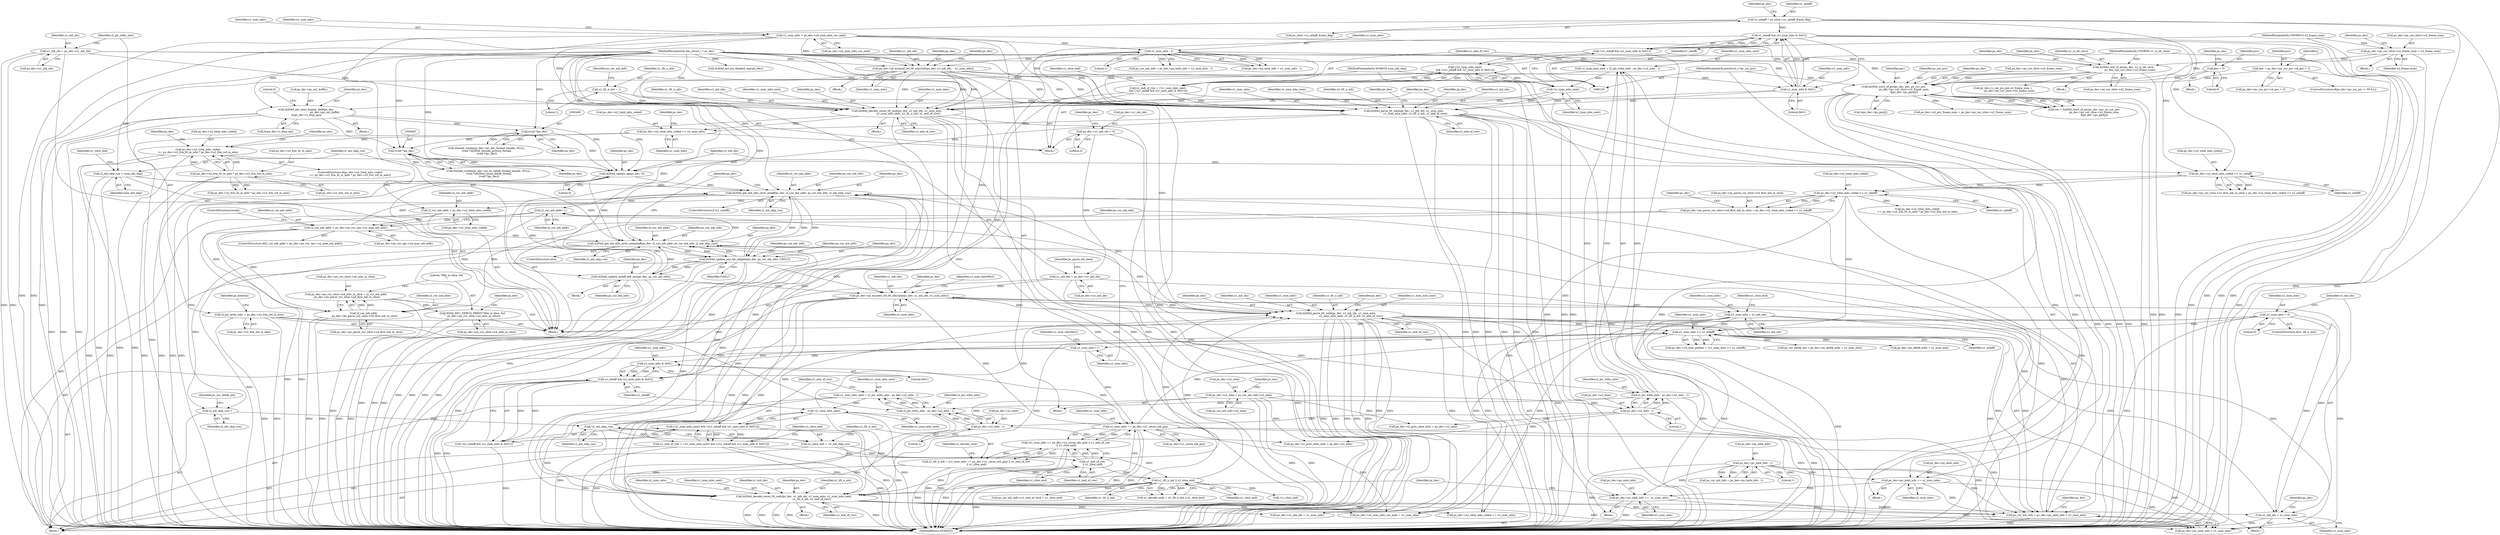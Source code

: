 digraph "0_Android_e629194c62a9a129ce378e08cb1059a8a53f1795_0@pointer" {
"1001290" [label="(Call,ps_dec->ps_cur_slice->u4_mbs_in_slice = i2_cur_mb_addr\n - ps_dec->ps_parse_cur_slice->u4_first_mb_in_slice)"];
"1001296" [label="(Call,i2_cur_mb_addr\n - ps_dec->ps_parse_cur_slice->u4_first_mb_in_slice)"];
"1001166" [label="(Call,i2_cur_mb_addr++)"];
"1001064" [label="(Call,ih264d_get_mb_info_cavlc_mbaff(ps_dec, i2_cur_mb_addr, ps_cur_mb_info, i2_mb_skip_run))"];
"1001246" [label="(Call,ih264d_parse_tfr_nmb(ps_dec, u1_mb_idx, u1_num_mbs,\n                                     u1_num_mbs_next, u1_tfr_n_mb, u1_end_of_row))"];
"1001222" [label="(Call,ps_dec->pf_mvpred_ref_tfr_nby2mb(ps_dec, u1_mb_idx, u1_num_mbs))"];
"1001163" [label="(Call,ih264d_update_mbaff_left_nnz(ps_dec, ps_cur_mb_info))"];
"1001135" [label="(Call,ih264d_update_nnz_for_skipmb(ps_dec, ps_cur_mb_info, CAVLC))"];
"1001070" [label="(Call,ih264d_get_mb_info_cavlc_nonmbaff(ps_dec, i2_cur_mb_addr, ps_cur_mb_info, i2_mb_skip_run))"];
"1000966" [label="(Call,ih264d_update_qp(ps_dec, 0))"];
"1000681" [label="(Call,ih264d_decode_recon_tfr_nmb(ps_dec, u1_mb_idx, u1_num_mbs,\n                            u1_num_mbs_next, u1_tfr_n_mb, u1_end_of_row))"];
"1000620" [label="(Call,ps_dec->pf_mvpred_ref_tfr_nby2mb(ps_dec, u1_mb_idx,    u1_num_mbs))"];
"1000131" [label="(MethodParameterIn,dec_struct_t * ps_dec)"];
"1000142" [label="(Call,u1_mb_idx = ps_dec->u1_mb_idx)"];
"1000523" [label="(Call,u1_num_mbs = ps_dec->u4_num_mbs_cur_nmb)"];
"1000537" [label="(Call,u1_num_mbs - 1)"];
"1000648" [label="(Call,u1_num_mbs & 0x01)"];
"1000643" [label="(Call,!u1_num_mbs_next)"];
"1000631" [label="(Call,u1_num_mbs_next = i2_pic_wdin_mbs - ps_dec->u2_mbx - 1)"];
"1000633" [label="(Call,i2_pic_wdin_mbs - ps_dec->u2_mbx - 1)"];
"1000151" [label="(Call,i2_pic_wdin_mbs = ps_dec->u2_frm_wd_in_mbs)"];
"1000635" [label="(Call,ps_dec->u2_mbx - 1)"];
"1000574" [label="(Call,ps_dec->u2_mbx = ps_cur_mb_info->u2_mbx)"];
"1000654" [label="(Call,u1_tfr_n_mb = 1)"];
"1000640" [label="(Call,u1_end_of_row = (!u1_num_mbs_next)\n && (!(u1_mbaff && (u1_num_mbs & 0x01))))"];
"1000642" [label="(Call,(!u1_num_mbs_next)\n && (!(u1_mbaff && (u1_num_mbs & 0x01))))"];
"1000645" [label="(Call,!(u1_mbaff && (u1_num_mbs & 0x01)))"];
"1000646" [label="(Call,u1_mbaff && (u1_num_mbs & 0x01))"];
"1000190" [label="(Call,u1_mbaff = ps_slice->u1_mbaff_frame_flag)"];
"1000393" [label="(Call,ih264d_get_next_display_field(ps_dec,\n                                              ps_dec->ps_out_buffer,\n &(ps_dec->s_disp_op)))"];
"1000354" [label="(Call,ih264d_start_of_pic(ps_dec, poc, ps_cur_poc,\n                         ps_dec->ps_cur_slice->u2_frame_num,\n                         &ps_dec->ps_pps[j]))"];
"1000228" [label="(Call,ih264d_end_of_pic(ps_dec, u1_is_idr_slice,\n                ps_dec->ps_cur_slice->u2_frame_num))"];
"1000133" [label="(MethodParameterIn,UWORD8 u1_is_idr_slice)"];
"1000215" [label="(Call,ps_dec->ps_cur_slice->u2_frame_num = u2_frame_num)"];
"1000134" [label="(MethodParameterIn,UWORD16 u2_frame_num)"];
"1000251" [label="(Call,poc = 0)"];
"1000282" [label="(Call,poc = ps_dec->ps_cur_pic->i4_poc + 2)"];
"1000135" [label="(MethodParameterIn,pocstruct_t *ps_cur_poc)"];
"1000448" [label="(Call,(void *)ps_dec)"];
"1000492" [label="(Call,(void *)ps_dec)"];
"1000667" [label="(Call,ih264d_parse_tfr_nmb(ps_dec, u1_mb_idx, u1_num_mbs,\n                            u1_num_mbs_next, u1_tfr_n_mb, u1_end_of_row))"];
"1001260" [label="(Call,ih264d_decode_recon_tfr_nmb(ps_dec, u1_mb_idx, u1_num_mbs, u1_num_mbs_next,\n                                            u1_tfr_n_mb, u1_end_of_row))"];
"1001186" [label="(Call,!u1_num_mbs_next)"];
"1001174" [label="(Call,u1_num_mbs_next = i2_pic_wdin_mbs - ps_dec->u2_mbx - 1)"];
"1001176" [label="(Call,i2_pic_wdin_mbs - ps_dec->u2_mbx - 1)"];
"1001178" [label="(Call,ps_dec->u2_mbx - 1)"];
"1001211" [label="(Call,u1_tfr_n_mb || u1_slice_end)"];
"1001198" [label="(Call,u1_tfr_n_mb = (u1_num_mbs == ps_dec->u1_recon_mb_grp) || u1_end_of_row\n || u1_slice_end)"];
"1001200" [label="(Call,(u1_num_mbs == ps_dec->u1_recon_mb_grp) || u1_end_of_row\n || u1_slice_end)"];
"1001201" [label="(Call,u1_num_mbs == ps_dec->u1_recon_mb_grp)"];
"1001191" [label="(Call,u1_num_mbs & 0x01)"];
"1001168" [label="(Call,u1_num_mbs++)"];
"1001037" [label="(Call,u1_num_mbs >> u1_mbaff)"];
"1000979" [label="(Call,u1_num_mbs = u1_mb_idx)"];
"1000969" [label="(Call,u1_mb_idx = ps_dec->u1_mb_idx)"];
"1000693" [label="(Call,ps_dec->u1_mb_idx = 0)"];
"1001274" [label="(Call,u1_num_mbs = 0)"];
"1001189" [label="(Call,u1_mbaff && (u1_num_mbs & 0x01))"];
"1000883" [label="(Call,ps_dec->u2_total_mbs_coded << u1_mbaff)"];
"1000843" [label="(Call,ps_dec->u2_total_mbs_coded << u1_mbaff)"];
"1000704" [label="(Call,ps_dec->u2_total_mbs_coded\n >= ps_dec->u2_frm_ht_in_mbs * ps_dec->u2_frm_wd_in_mbs)"];
"1000688" [label="(Call,ps_dec->u2_total_mbs_coded += u1_num_mbs)"];
"1000708" [label="(Call,ps_dec->u2_frm_ht_in_mbs * ps_dec->u2_frm_wd_in_mbs)"];
"1001206" [label="(Call,u1_end_of_row\n || u1_slice_end)"];
"1001183" [label="(Call,u1_end_of_row = (!u1_num_mbs_next) && (!(u1_mbaff && (u1_num_mbs & 0x01))))"];
"1001185" [label="(Call,(!u1_num_mbs_next) && (!(u1_mbaff && (u1_num_mbs & 0x01))))"];
"1001188" [label="(Call,!(u1_mbaff && (u1_num_mbs & 0x01)))"];
"1001194" [label="(Call,u1_slice_end = !i2_mb_skip_run)"];
"1001196" [label="(Call,!i2_mb_skip_run)"];
"1001151" [label="(Call,i2_mb_skip_run--)"];
"1001008" [label="(Call,i2_cur_mb_addr > ps_dec->ps_cur_sps->u2_max_mb_addr)"];
"1000994" [label="(Call,i2_cur_mb_addr = ps_dec->u2_total_mbs_coded)"];
"1001016" [label="(Call,ps_cur_mb_info = ps_dec->ps_nmb_info + u1_num_mbs)"];
"1000549" [label="(Call,ps_dec->ps_nmb_info - 1)"];
"1001253" [label="(Call,ps_dec->ps_nmb_info +=  u1_num_mbs)"];
"1000674" [label="(Call,ps_dec->ps_nmb_info += u1_num_mbs)"];
"1000999" [label="(Call,i2_mb_skip_run = num_mb_skip)"];
"1000132" [label="(MethodParameterIn,WORD32 num_mb_skip)"];
"1001277" [label="(Call,u1_mb_idx = u1_num_mbs)"];
"1000877" [label="(Call,ps_dec->ps_parse_cur_slice->u4_first_mb_in_slice = ps_dec->u2_total_mbs_coded << u1_mbaff)"];
"1001303" [label="(Call,H264_DEC_DEBUG_PRINT(\"Mbs in slice: %d\n\", ps_dec->ps_cur_slice->u4_mbs_in_slice))"];
"1000160" [label="(Identifier,ps_bitstrm)"];
"1001185" [label="(Call,(!u1_num_mbs_next) && (!(u1_mbaff && (u1_num_mbs & 0x01))))"];
"1001033" [label="(Call,ps_dec->u4_num_pmbair = (u1_num_mbs >> u1_mbaff))"];
"1001065" [label="(Identifier,ps_dec)"];
"1000670" [label="(Identifier,u1_num_mbs)"];
"1001184" [label="(Identifier,u1_end_of_row)"];
"1001200" [label="(Call,(u1_num_mbs == ps_dec->u1_recon_mb_grp) || u1_end_of_row\n || u1_slice_end)"];
"1001190" [label="(Identifier,u1_mbaff)"];
"1000538" [label="(Identifier,u1_num_mbs)"];
"1001245" [label="(Block,)"];
"1000404" [label="(Literal,0)"];
"1000492" [label="(Call,(void *)ps_dec)"];
"1001003" [label="(Call,!u1_slice_end)"];
"1000695" [label="(Identifier,ps_dec)"];
"1000684" [label="(Identifier,u1_num_mbs)"];
"1000448" [label="(Call,(void *)ps_dec)"];
"1001275" [label="(Identifier,u1_num_mbs)"];
"1001224" [label="(Identifier,u1_mb_idx)"];
"1001186" [label="(Call,!u1_num_mbs_next)"];
"1001194" [label="(Call,u1_slice_end = !i2_mb_skip_run)"];
"1001188" [label="(Call,!(u1_mbaff && (u1_num_mbs & 0x01)))"];
"1001000" [label="(Identifier,i2_mb_skip_run)"];
"1000690" [label="(Identifier,ps_dec)"];
"1001005" [label="(Block,)"];
"1001162" [label="(Block,)"];
"1001078" [label="(Identifier,ps_dec)"];
"1000999" [label="(Call,i2_mb_skip_run = num_mb_skip)"];
"1001151" [label="(Call,i2_mb_skip_run--)"];
"1000642" [label="(Call,(!u1_num_mbs_next)\n && (!(u1_mbaff && (u1_num_mbs & 0x01))))"];
"1000675" [label="(Call,ps_dec->ps_nmb_info)"];
"1000887" [label="(Identifier,u1_mbaff)"];
"1001196" [label="(Call,!i2_mb_skip_run)"];
"1000133" [label="(MethodParameterIn,UWORD8 u1_is_idr_slice)"];
"1000216" [label="(Call,ps_dec->ps_cur_slice->u2_frame_num)"];
"1000968" [label="(Literal,0)"];
"1001254" [label="(Call,ps_dec->ps_nmb_info)"];
"1001016" [label="(Call,ps_cur_mb_info = ps_dec->ps_nmb_info + u1_num_mbs)"];
"1001296" [label="(Call,i2_cur_mb_addr\n - ps_dec->ps_parse_cur_slice->u4_first_mb_in_slice)"];
"1000688" [label="(Call,ps_dec->u2_total_mbs_coded += u1_num_mbs)"];
"1000132" [label="(MethodParameterIn,WORD32 num_mb_skip)"];
"1001203" [label="(Call,ps_dec->u1_recon_mb_grp)"];
"1001040" [label="(Call,ps_cur_deblk_mb = ps_dec->ps_deblk_mbn + u1_num_mbs)"];
"1001248" [label="(Identifier,u1_mb_idx)"];
"1001164" [label="(Identifier,ps_dec)"];
"1000727" [label="(Call,ps_dec->i2_prev_slice_mbx = ps_dec->u2_mbx)"];
"1000643" [label="(Call,!u1_num_mbs_next)"];
"1000522" [label="(Block,)"];
"1000967" [label="(Identifier,ps_dec)"];
"1000681" [label="(Call,ih264d_decode_recon_tfr_nmb(ps_dec, u1_mb_idx, u1_num_mbs,\n                            u1_num_mbs_next, u1_tfr_n_mb, u1_end_of_row))"];
"1001249" [label="(Identifier,u1_num_mbs)"];
"1000659" [label="(Identifier,ps_cur_mb_info)"];
"1000225" [label="(Identifier,ps_dec)"];
"1000981" [label="(Identifier,u1_mb_idx)"];
"1000214" [label="(Block,)"];
"1000983" [label="(Identifier,u1_slice_end)"];
"1000356" [label="(Identifier,poc)"];
"1000647" [label="(Identifier,u1_mbaff)"];
"1000354" [label="(Call,ih264d_start_of_pic(ps_dec, poc, ps_cur_poc,\n                         ps_dec->ps_cur_slice->u2_frame_num,\n                         &ps_dec->ps_pps[j]))"];
"1001155" [label="(Identifier,ps_cur_deblk_mb)"];
"1000575" [label="(Call,ps_dec->u2_mbx)"];
"1000692" [label="(Identifier,u1_num_mbs)"];
"1000392" [label="(Block,)"];
"1001008" [label="(Call,i2_cur_mb_addr > ps_dec->ps_cur_sps->u2_max_mb_addr)"];
"1001305" [label="(Call,ps_dec->ps_cur_slice->u4_mbs_in_slice)"];
"1000621" [label="(Identifier,ps_dec)"];
"1000650" [label="(Literal,0x01)"];
"1000206" [label="(Call,ih264d_err_pic_dispbuf_mgr(ps_dec))"];
"1001166" [label="(Call,i2_cur_mb_addr++)"];
"1001066" [label="(Identifier,i2_cur_mb_addr)"];
"1000694" [label="(Call,ps_dec->u1_mb_idx)"];
"1001142" [label="(Identifier,ps_cur_mb_info)"];
"1001272" [label="(ControlStructure,if(u1_tfr_n_mb))"];
"1000878" [label="(Call,ps_dec->ps_parse_cur_slice->u4_first_mb_in_slice)"];
"1000994" [label="(Call,i2_cur_mb_addr = ps_dec->u2_total_mbs_coded)"];
"1001251" [label="(Identifier,u1_tfr_n_mb)"];
"1000640" [label="(Call,u1_end_of_row = (!u1_num_mbs_next)\n && (!(u1_mbaff && (u1_num_mbs & 0x01))))"];
"1000215" [label="(Call,ps_dec->ps_cur_slice->u2_frame_num = u2_frame_num)"];
"1000484" [label="(Call,ithread_create(ps_dec->pv_bs_deblk_thread_handle, NULL,\n (void *)ih264d_recon_deblk_thread,\n (void *)ps_dec))"];
"1000671" [label="(Identifier,u1_num_mbs_next)"];
"1000686" [label="(Identifier,u1_tfr_n_mb)"];
"1000363" [label="(Call,&ps_dec->ps_pps[j])"];
"1001179" [label="(Call,ps_dec->u2_mbx)"];
"1001297" [label="(Identifier,i2_cur_mb_addr)"];
"1001010" [label="(Call,ps_dec->ps_cur_sps->u2_max_mb_addr)"];
"1000654" [label="(Call,u1_tfr_n_mb = 1)"];
"1000539" [label="(Literal,1)"];
"1001137" [label="(Identifier,ps_cur_mb_info)"];
"1000231" [label="(Call,ps_dec->ps_cur_slice->u2_frame_num)"];
"1001023" [label="(Call,ps_dec->u4_num_mbs_cur_nmb = u1_num_mbs)"];
"1000697" [label="(Literal,0)"];
"1001222" [label="(Call,ps_dec->pf_mvpred_ref_tfr_nby2mb(ps_dec, u1_mb_idx, u1_num_mbs))"];
"1000644" [label="(Identifier,u1_num_mbs_next)"];
"1001176" [label="(Call,i2_pic_wdin_mbs - ps_dec->u2_mbx - 1)"];
"1000673" [label="(Identifier,u1_end_of_row)"];
"1000236" [label="(Call,ps_dec->s_cur_pic_poc.u2_frame_num =\n                ps_dec->ps_cur_slice->u2_frame_num)"];
"1001201" [label="(Call,u1_num_mbs == ps_dec->u1_recon_mb_grp)"];
"1001207" [label="(Identifier,u1_end_of_row)"];
"1000253" [label="(Literal,0)"];
"1001212" [label="(Identifier,u1_tfr_n_mb)"];
"1001223" [label="(Identifier,ps_dec)"];
"1001260" [label="(Call,ih264d_decode_recon_tfr_nmb(ps_dec, u1_mb_idx, u1_num_mbs, u1_num_mbs_next,\n                                            u1_tfr_n_mb, u1_end_of_row))"];
"1001073" [label="(Identifier,ps_cur_mb_info)"];
"1000251" [label="(Call,poc = 0)"];
"1000152" [label="(Identifier,i2_pic_wdin_mbs)"];
"1001152" [label="(Identifier,i2_mb_skip_run)"];
"1000689" [label="(Call,ps_dec->u2_total_mbs_coded)"];
"1001246" [label="(Call,ih264d_parse_tfr_nmb(ps_dec, u1_mb_idx, u1_num_mbs,\n                                     u1_num_mbs_next, u1_tfr_n_mb, u1_end_of_row))"];
"1001169" [label="(Identifier,u1_num_mbs)"];
"1000704" [label="(Call,ps_dec->u2_total_mbs_coded\n >= ps_dec->u2_frm_ht_in_mbs * ps_dec->u2_frm_wd_in_mbs)"];
"1001208" [label="(Identifier,u1_slice_end)"];
"1000633" [label="(Call,i2_pic_wdin_mbs - ps_dec->u2_mbx - 1)"];
"1000190" [label="(Call,u1_mbaff = ps_slice->u1_mbaff_frame_flag)"];
"1001210" [label="(Identifier,u1_decode_nmb)"];
"1000494" [label="(Identifier,ps_dec)"];
"1001198" [label="(Call,u1_tfr_n_mb = (u1_num_mbs == ps_dec->u1_recon_mb_grp) || u1_end_of_row\n || u1_slice_end)"];
"1000980" [label="(Identifier,u1_num_mbs)"];
"1000283" [label="(Identifier,poc)"];
"1001015" [label="(ControlStructure,break;)"];
"1000672" [label="(Identifier,u1_tfr_n_mb)"];
"1001213" [label="(Identifier,u1_slice_end)"];
"1001177" [label="(Identifier,i2_pic_wdin_mbs)"];
"1001339" [label="(Call,ps_dec->u2_total_mbs_coded\n >= ps_dec->u2_frm_ht_in_mbs * ps_dec->u2_frm_wd_in_mbs)"];
"1000703" [label="(ControlStructure,if(ps_dec->u2_total_mbs_coded\n >= ps_dec->u2_frm_ht_in_mbs * ps_dec->u2_frm_wd_in_mbs))"];
"1001255" [label="(Identifier,ps_dec)"];
"1001290" [label="(Call,ps_dec->ps_cur_slice->u4_mbs_in_slice = i2_cur_mb_addr\n - ps_dec->ps_parse_cur_slice->u4_first_mb_in_slice)"];
"1001206" [label="(Call,u1_end_of_row\n || u1_slice_end)"];
"1000134" [label="(MethodParameterIn,UWORD16 u2_frame_num)"];
"1000284" [label="(Call,ps_dec->ps_cur_pic->i4_poc + 2)"];
"1000623" [label="(Identifier,u1_num_mbs)"];
"1001276" [label="(Literal,0)"];
"1001221" [label="(Block,)"];
"1000626" [label="(Identifier,ps_dec)"];
"1000201" [label="(Identifier,ps_dec)"];
"1001189" [label="(Call,u1_mbaff && (u1_num_mbs & 0x01))"];
"1001225" [label="(Identifier,u1_num_mbs)"];
"1000971" [label="(Call,ps_dec->u1_mb_idx)"];
"1000712" [label="(Call,ps_dec->u2_frm_wd_in_mbs)"];
"1000683" [label="(Identifier,u1_mb_idx)"];
"1000257" [label="(Identifier,ps_dec)"];
"1001071" [label="(Identifier,ps_dec)"];
"1000868" [label="(Call,ps_dec->u2_prv_frame_num = ps_dec->ps_cur_slice->u2_frame_num)"];
"1000693" [label="(Call,ps_dec->u1_mb_idx = 0)"];
"1001062" [label="(ControlStructure,if (u1_mbaff))"];
"1000641" [label="(Identifier,u1_end_of_row)"];
"1000996" [label="(Call,ps_dec->u2_total_mbs_coded)"];
"1000357" [label="(Identifier,ps_cur_poc)"];
"1001138" [label="(Identifier,CAVLC)"];
"1000352" [label="(Call,ret = ih264d_start_of_pic(ps_dec, poc, ps_cur_poc,\n                         ps_dec->ps_cur_slice->u2_frame_num,\n                         &ps_dec->ps_pps[j]))"];
"1001274" [label="(Call,u1_num_mbs = 0)"];
"1000239" [label="(Identifier,ps_dec)"];
"1001018" [label="(Call,ps_dec->ps_nmb_info + u1_num_mbs)"];
"1000191" [label="(Identifier,u1_mbaff)"];
"1001257" [label="(Identifier,u1_num_mbs)"];
"1001001" [label="(Identifier,num_mb_skip)"];
"1001163" [label="(Call,ih264d_update_mbaff_left_nnz(ps_dec, ps_cur_mb_info))"];
"1001037" [label="(Call,u1_num_mbs >> u1_mbaff)"];
"1001259" [label="(Block,)"];
"1000620" [label="(Call,ps_dec->pf_mvpred_ref_tfr_nby2mb(ps_dec, u1_mb_idx,    u1_num_mbs))"];
"1001279" [label="(Identifier,u1_num_mbs)"];
"1001282" [label="(Identifier,ps_dec)"];
"1000230" [label="(Identifier,u1_is_idr_slice)"];
"1001182" [label="(Literal,1)"];
"1001304" [label="(Literal,\"Mbs in slice: %d\n\")"];
"1000652" [label="(Identifier,u1_slice_end)"];
"1001069" [label="(ControlStructure,else)"];
"1000192" [label="(Call,ps_slice->u1_mbaff_frame_flag)"];
"1000221" [label="(Identifier,u2_frame_num)"];
"1000276" [label="(ControlStructure,if(ps_dec->ps_cur_pic != NULL))"];
"1000685" [label="(Identifier,u1_num_mbs_next)"];
"1000151" [label="(Call,i2_pic_wdin_mbs = ps_dec->u2_frm_wd_in_mbs)"];
"1000395" [label="(Call,ps_dec->ps_out_buffer)"];
"1000667" [label="(Call,ih264d_parse_tfr_nmb(ps_dec, u1_mb_idx, u1_num_mbs,\n                            u1_num_mbs_next, u1_tfr_n_mb, u1_end_of_row))"];
"1000229" [label="(Identifier,ps_dec)"];
"1000676" [label="(Identifier,ps_dec)"];
"1001264" [label="(Identifier,u1_num_mbs_next)"];
"1001175" [label="(Identifier,u1_num_mbs_next)"];
"1001250" [label="(Identifier,u1_num_mbs_next)"];
"1000883" [label="(Call,ps_dec->u2_total_mbs_coded << u1_mbaff)"];
"1001298" [label="(Call,ps_dec->ps_parse_cur_slice->u4_first_mb_in_slice)"];
"1000884" [label="(Call,ps_dec->u2_total_mbs_coded)"];
"1001195" [label="(Identifier,u1_slice_end)"];
"1000153" [label="(Call,ps_dec->u2_frm_wd_in_mbs)"];
"1000450" [label="(Identifier,ps_dec)"];
"1000131" [label="(MethodParameterIn,dec_struct_t * ps_dec)"];
"1000843" [label="(Call,ps_dec->u2_total_mbs_coded << u1_mbaff)"];
"1000525" [label="(Call,ps_dec->u4_num_mbs_cur_nmb)"];
"1001262" [label="(Identifier,u1_mb_idx)"];
"1001038" [label="(Identifier,u1_num_mbs)"];
"1000549" [label="(Call,ps_dec->ps_nmb_info - 1)"];
"1000674" [label="(Call,ps_dec->ps_nmb_info += u1_num_mbs)"];
"1001261" [label="(Identifier,ps_dec)"];
"1000995" [label="(Identifier,i2_cur_mb_addr)"];
"1000645" [label="(Call,!(u1_mbaff && (u1_num_mbs & 0x01)))"];
"1001068" [label="(Identifier,i2_mb_skip_run)"];
"1001277" [label="(Call,u1_mb_idx = u1_num_mbs)"];
"1001278" [label="(Identifier,u1_mb_idx)"];
"1000550" [label="(Call,ps_dec->ps_nmb_info)"];
"1001214" [label="(Call,ps_cur_mb_info->u1_end_of_slice = u1_slice_end)"];
"1001191" [label="(Call,u1_num_mbs & 0x01)"];
"1000547" [label="(Call,ps_cur_mb_info = ps_dec->ps_nmb_info - 1)"];
"1000646" [label="(Call,u1_mbaff && (u1_num_mbs & 0x01))"];
"1000666" [label="(Block,)"];
"1000678" [label="(Identifier,u1_num_mbs)"];
"1001291" [label="(Call,ps_dec->ps_cur_slice->u4_mbs_in_slice)"];
"1000533" [label="(Call,ps_dec->ps_nmb_info + u1_num_mbs - 1)"];
"1000655" [label="(Identifier,u1_tfr_n_mb)"];
"1001183" [label="(Call,u1_end_of_row = (!u1_num_mbs_next) && (!(u1_mbaff && (u1_num_mbs & 0x01))))"];
"1001007" [label="(ControlStructure,if(i2_cur_mb_addr > ps_dec->ps_cur_sps->u2_max_mb_addr))"];
"1000725" [label="(Identifier,ps_dec)"];
"1000355" [label="(Identifier,ps_dec)"];
"1000143" [label="(Identifier,u1_mb_idx)"];
"1001197" [label="(Identifier,i2_mb_skip_run)"];
"1001247" [label="(Identifier,ps_dec)"];
"1000531" [label="(Call,ps_cur_mb_info = ps_dec->ps_nmb_info + u1_num_mbs - 1)"];
"1001202" [label="(Identifier,u1_num_mbs)"];
"1000144" [label="(Call,ps_dec->u1_mb_idx)"];
"1000634" [label="(Identifier,i2_pic_wdin_mbs)"];
"1000705" [label="(Call,ps_dec->u2_total_mbs_coded)"];
"1000574" [label="(Call,ps_dec->u2_mbx = ps_cur_mb_info->u2_mbx)"];
"1001265" [label="(Identifier,u1_tfr_n_mb)"];
"1001064" [label="(Call,ih264d_get_mb_info_cavlc_mbaff(ps_dec, i2_cur_mb_addr, ps_cur_mb_info, i2_mb_skip_run))"];
"1000648" [label="(Call,u1_num_mbs & 0x01)"];
"1000979" [label="(Call,u1_num_mbs = u1_mb_idx)"];
"1001004" [label="(Identifier,u1_slice_end)"];
"1000622" [label="(Identifier,u1_mb_idx)"];
"1001312" [label="(Identifier,ps_dec)"];
"1000247" [label="(Block,)"];
"1000847" [label="(Identifier,u1_mbaff)"];
"1000969" [label="(Call,u1_mb_idx = ps_dec->u1_mb_idx)"];
"1001324" [label="(Call,ps_dec->i2_prev_slice_mbx = ps_dec->u2_mbx)"];
"1001343" [label="(Call,ps_dec->u2_frm_ht_in_mbs * ps_dec->u2_frm_wd_in_mbs)"];
"1001074" [label="(Identifier,i2_mb_skip_run)"];
"1000553" [label="(Literal,1)"];
"1000578" [label="(Call,ps_cur_mb_info->u2_mbx)"];
"1001178" [label="(Call,ps_dec->u2_mbx - 1)"];
"1001266" [label="(Identifier,u1_end_of_row)"];
"1001192" [label="(Identifier,u1_num_mbs)"];
"1001009" [label="(Identifier,i2_cur_mb_addr)"];
"1001135" [label="(Call,ih264d_update_nnz_for_skipmb(ps_dec, ps_cur_mb_info, CAVLC))"];
"1000844" [label="(Call,ps_dec->u2_total_mbs_coded)"];
"1001193" [label="(Literal,0x01)"];
"1000668" [label="(Identifier,ps_dec)"];
"1000639" [label="(Literal,1)"];
"1000709" [label="(Call,ps_dec->u2_frm_ht_in_mbs)"];
"1001167" [label="(Identifier,i2_cur_mb_addr)"];
"1000292" [label="(Identifier,j)"];
"1000631" [label="(Call,u1_num_mbs_next = i2_pic_wdin_mbs - ps_dec->u2_mbx - 1)"];
"1001042" [label="(Call,ps_dec->ps_deblk_mbn + u1_num_mbs)"];
"1001263" [label="(Identifier,u1_num_mbs)"];
"1000137" [label="(Block,)"];
"1000524" [label="(Identifier,u1_num_mbs)"];
"1000966" [label="(Call,ih264d_update_qp(ps_dec, 0))"];
"1000619" [label="(Block,)"];
"1001211" [label="(Call,u1_tfr_n_mb || u1_slice_end)"];
"1000636" [label="(Call,ps_dec->u2_mbx)"];
"1001171" [label="(Identifier,u1_num_mbsNby2)"];
"1001072" [label="(Identifier,i2_cur_mb_addr)"];
"1000523" [label="(Call,u1_num_mbs = ps_dec->u4_num_mbs_cur_nmb)"];
"1000700" [label="(Identifier,ps_dec)"];
"1000877" [label="(Call,ps_dec->ps_parse_cur_slice->u4_first_mb_in_slice = ps_dec->u2_total_mbs_coded << u1_mbaff)"];
"1000282" [label="(Call,poc = ps_dec->ps_cur_pic->i4_poc + 2)"];
"1000687" [label="(Identifier,u1_end_of_row)"];
"1000656" [label="(Literal,1)"];
"1000393" [label="(Call,ih264d_get_next_display_field(ps_dec,\n                                              ps_dec->ps_out_buffer,\n &(ps_dec->s_disp_op)))"];
"1000649" [label="(Identifier,u1_num_mbs)"];
"1000708" [label="(Call,ps_dec->u2_frm_ht_in_mbs * ps_dec->u2_frm_wd_in_mbs)"];
"1000975" [label="(Identifier,ps_parse_mb_data)"];
"1001165" [label="(Identifier,ps_cur_mb_info)"];
"1001227" [label="(Identifier,u1_num_mbsNby2)"];
"1001253" [label="(Call,ps_dec->ps_nmb_info +=  u1_num_mbs)"];
"1000394" [label="(Identifier,ps_dec)"];
"1001303" [label="(Call,H264_DEC_DEBUG_PRINT(\"Mbs in slice: %d\n\", ps_dec->ps_cur_slice->u4_mbs_in_slice))"];
"1000228" [label="(Call,ih264d_end_of_pic(ps_dec, u1_is_idr_slice,\n                ps_dec->ps_cur_slice->u2_frame_num))"];
"1000142" [label="(Call,u1_mb_idx = ps_dec->u1_mb_idx)"];
"1000837" [label="(Call,ps_dec->ps_cur_slice->u2_first_mb_in_slice = ps_dec->u2_total_mbs_coded << u1_mbaff)"];
"1000398" [label="(Call,&(ps_dec->s_disp_op))"];
"1000718" [label="(Identifier,ps_dec)"];
"1001017" [label="(Identifier,ps_cur_mb_info)"];
"1000583" [label="(Identifier,ps_dec)"];
"1000632" [label="(Identifier,u1_num_mbs_next)"];
"1000252" [label="(Identifier,poc)"];
"1000440" [label="(Call,ithread_create(ps_dec->pv_dec_thread_handle, NULL,\n (void *)ih264d_decode_picture_thread,\n (void *)ps_dec))"];
"1000682" [label="(Identifier,ps_dec)"];
"1000891" [label="(Identifier,ps_dec)"];
"1000227" [label="(Block,)"];
"1001252" [label="(Identifier,u1_end_of_row)"];
"1000529" [label="(Identifier,u1_num_mbs)"];
"1001280" [label="(Call,ps_dec->u1_mb_idx = u1_num_mbs)"];
"1000970" [label="(Identifier,u1_mb_idx)"];
"1000635" [label="(Call,ps_dec->u2_mbx - 1)"];
"1000680" [label="(Block,)"];
"1001358" [label="(MethodReturn,WORD32)"];
"1000358" [label="(Call,ps_dec->ps_cur_slice->u2_frame_num)"];
"1001187" [label="(Identifier,u1_num_mbs_next)"];
"1001168" [label="(Call,u1_num_mbs++)"];
"1000669" [label="(Identifier,u1_mb_idx)"];
"1001025" [label="(Identifier,ps_dec)"];
"1000606" [label="(Block,)"];
"1001070" [label="(Call,ih264d_get_mb_info_cavlc_nonmbaff(ps_dec, i2_cur_mb_addr, ps_cur_mb_info, i2_mb_skip_run))"];
"1001067" [label="(Identifier,ps_cur_mb_info)"];
"1000135" [label="(MethodParameterIn,pocstruct_t *ps_cur_poc)"];
"1001174" [label="(Call,u1_num_mbs_next = i2_pic_wdin_mbs - ps_dec->u2_mbx - 1)"];
"1001199" [label="(Identifier,u1_tfr_n_mb)"];
"1001039" [label="(Identifier,u1_mbaff)"];
"1001269" [label="(Identifier,ps_dec)"];
"1001136" [label="(Identifier,ps_dec)"];
"1000537" [label="(Call,u1_num_mbs - 1)"];
"1001209" [label="(Call,u1_decode_nmb = u1_tfr_n_mb || u1_slice_end)"];
"1001267" [label="(Call,ps_dec->u2_total_mbs_coded += u1_num_mbs)"];
"1001290" -> "1000137"  [label="AST: "];
"1001290" -> "1001296"  [label="CFG: "];
"1001291" -> "1001290"  [label="AST: "];
"1001296" -> "1001290"  [label="AST: "];
"1001304" -> "1001290"  [label="CFG: "];
"1001290" -> "1001358"  [label="DDG: "];
"1001296" -> "1001290"  [label="DDG: "];
"1001296" -> "1001290"  [label="DDG: "];
"1001290" -> "1001303"  [label="DDG: "];
"1001296" -> "1001298"  [label="CFG: "];
"1001297" -> "1001296"  [label="AST: "];
"1001298" -> "1001296"  [label="AST: "];
"1001296" -> "1001358"  [label="DDG: "];
"1001296" -> "1001358"  [label="DDG: "];
"1001166" -> "1001296"  [label="DDG: "];
"1001008" -> "1001296"  [label="DDG: "];
"1000994" -> "1001296"  [label="DDG: "];
"1000877" -> "1001296"  [label="DDG: "];
"1001166" -> "1001005"  [label="AST: "];
"1001166" -> "1001167"  [label="CFG: "];
"1001167" -> "1001166"  [label="AST: "];
"1001169" -> "1001166"  [label="CFG: "];
"1001166" -> "1001008"  [label="DDG: "];
"1001064" -> "1001166"  [label="DDG: "];
"1001070" -> "1001166"  [label="DDG: "];
"1001064" -> "1001062"  [label="AST: "];
"1001064" -> "1001068"  [label="CFG: "];
"1001065" -> "1001064"  [label="AST: "];
"1001066" -> "1001064"  [label="AST: "];
"1001067" -> "1001064"  [label="AST: "];
"1001068" -> "1001064"  [label="AST: "];
"1001078" -> "1001064"  [label="CFG: "];
"1001064" -> "1001358"  [label="DDG: "];
"1001246" -> "1001064"  [label="DDG: "];
"1001163" -> "1001064"  [label="DDG: "];
"1000966" -> "1001064"  [label="DDG: "];
"1001135" -> "1001064"  [label="DDG: "];
"1001260" -> "1001064"  [label="DDG: "];
"1000131" -> "1001064"  [label="DDG: "];
"1001008" -> "1001064"  [label="DDG: "];
"1001016" -> "1001064"  [label="DDG: "];
"1001196" -> "1001064"  [label="DDG: "];
"1000999" -> "1001064"  [label="DDG: "];
"1001064" -> "1001135"  [label="DDG: "];
"1001064" -> "1001135"  [label="DDG: "];
"1001064" -> "1001151"  [label="DDG: "];
"1001246" -> "1001245"  [label="AST: "];
"1001246" -> "1001252"  [label="CFG: "];
"1001247" -> "1001246"  [label="AST: "];
"1001248" -> "1001246"  [label="AST: "];
"1001249" -> "1001246"  [label="AST: "];
"1001250" -> "1001246"  [label="AST: "];
"1001251" -> "1001246"  [label="AST: "];
"1001252" -> "1001246"  [label="AST: "];
"1001255" -> "1001246"  [label="CFG: "];
"1001246" -> "1001358"  [label="DDG: "];
"1001246" -> "1001358"  [label="DDG: "];
"1001246" -> "1001358"  [label="DDG: "];
"1001246" -> "1001358"  [label="DDG: "];
"1001246" -> "1001358"  [label="DDG: "];
"1001246" -> "1001016"  [label="DDG: "];
"1001246" -> "1001018"  [label="DDG: "];
"1001246" -> "1001023"  [label="DDG: "];
"1001246" -> "1001037"  [label="DDG: "];
"1001246" -> "1001070"  [label="DDG: "];
"1001222" -> "1001246"  [label="DDG: "];
"1001222" -> "1001246"  [label="DDG: "];
"1001222" -> "1001246"  [label="DDG: "];
"1000131" -> "1001246"  [label="DDG: "];
"1001186" -> "1001246"  [label="DDG: "];
"1001211" -> "1001246"  [label="DDG: "];
"1001183" -> "1001246"  [label="DDG: "];
"1001206" -> "1001246"  [label="DDG: "];
"1001246" -> "1001253"  [label="DDG: "];
"1001246" -> "1001267"  [label="DDG: "];
"1001246" -> "1001277"  [label="DDG: "];
"1001246" -> "1001280"  [label="DDG: "];
"1001222" -> "1001221"  [label="AST: "];
"1001222" -> "1001225"  [label="CFG: "];
"1001223" -> "1001222"  [label="AST: "];
"1001224" -> "1001222"  [label="AST: "];
"1001225" -> "1001222"  [label="AST: "];
"1001227" -> "1001222"  [label="CFG: "];
"1001222" -> "1001358"  [label="DDG: "];
"1001163" -> "1001222"  [label="DDG: "];
"1001135" -> "1001222"  [label="DDG: "];
"1000131" -> "1001222"  [label="DDG: "];
"1001277" -> "1001222"  [label="DDG: "];
"1000969" -> "1001222"  [label="DDG: "];
"1001201" -> "1001222"  [label="DDG: "];
"1001222" -> "1001260"  [label="DDG: "];
"1001222" -> "1001260"  [label="DDG: "];
"1001222" -> "1001260"  [label="DDG: "];
"1001163" -> "1001162"  [label="AST: "];
"1001163" -> "1001165"  [label="CFG: "];
"1001164" -> "1001163"  [label="AST: "];
"1001165" -> "1001163"  [label="AST: "];
"1001167" -> "1001163"  [label="CFG: "];
"1001163" -> "1001358"  [label="DDG: "];
"1001163" -> "1001358"  [label="DDG: "];
"1001163" -> "1001358"  [label="DDG: "];
"1001163" -> "1001070"  [label="DDG: "];
"1001135" -> "1001163"  [label="DDG: "];
"1001135" -> "1001163"  [label="DDG: "];
"1000131" -> "1001163"  [label="DDG: "];
"1001135" -> "1001005"  [label="AST: "];
"1001135" -> "1001138"  [label="CFG: "];
"1001136" -> "1001135"  [label="AST: "];
"1001137" -> "1001135"  [label="AST: "];
"1001138" -> "1001135"  [label="AST: "];
"1001142" -> "1001135"  [label="CFG: "];
"1001135" -> "1001358"  [label="DDG: "];
"1001135" -> "1001358"  [label="DDG: "];
"1001135" -> "1001358"  [label="DDG: "];
"1001135" -> "1001358"  [label="DDG: "];
"1001135" -> "1001070"  [label="DDG: "];
"1001070" -> "1001135"  [label="DDG: "];
"1001070" -> "1001135"  [label="DDG: "];
"1000131" -> "1001135"  [label="DDG: "];
"1001070" -> "1001069"  [label="AST: "];
"1001070" -> "1001074"  [label="CFG: "];
"1001071" -> "1001070"  [label="AST: "];
"1001072" -> "1001070"  [label="AST: "];
"1001073" -> "1001070"  [label="AST: "];
"1001074" -> "1001070"  [label="AST: "];
"1001078" -> "1001070"  [label="CFG: "];
"1001070" -> "1001358"  [label="DDG: "];
"1000966" -> "1001070"  [label="DDG: "];
"1001260" -> "1001070"  [label="DDG: "];
"1000131" -> "1001070"  [label="DDG: "];
"1001008" -> "1001070"  [label="DDG: "];
"1001016" -> "1001070"  [label="DDG: "];
"1001196" -> "1001070"  [label="DDG: "];
"1000999" -> "1001070"  [label="DDG: "];
"1001070" -> "1001151"  [label="DDG: "];
"1000966" -> "1000137"  [label="AST: "];
"1000966" -> "1000968"  [label="CFG: "];
"1000967" -> "1000966"  [label="AST: "];
"1000968" -> "1000966"  [label="AST: "];
"1000970" -> "1000966"  [label="CFG: "];
"1000966" -> "1001358"  [label="DDG: "];
"1000966" -> "1001358"  [label="DDG: "];
"1000681" -> "1000966"  [label="DDG: "];
"1000393" -> "1000966"  [label="DDG: "];
"1000448" -> "1000966"  [label="DDG: "];
"1000492" -> "1000966"  [label="DDG: "];
"1000667" -> "1000966"  [label="DDG: "];
"1000131" -> "1000966"  [label="DDG: "];
"1000681" -> "1000680"  [label="AST: "];
"1000681" -> "1000687"  [label="CFG: "];
"1000682" -> "1000681"  [label="AST: "];
"1000683" -> "1000681"  [label="AST: "];
"1000684" -> "1000681"  [label="AST: "];
"1000685" -> "1000681"  [label="AST: "];
"1000686" -> "1000681"  [label="AST: "];
"1000687" -> "1000681"  [label="AST: "];
"1000690" -> "1000681"  [label="CFG: "];
"1000681" -> "1001358"  [label="DDG: "];
"1000681" -> "1001358"  [label="DDG: "];
"1000681" -> "1001358"  [label="DDG: "];
"1000681" -> "1001358"  [label="DDG: "];
"1000681" -> "1001358"  [label="DDG: "];
"1000681" -> "1001358"  [label="DDG: "];
"1000620" -> "1000681"  [label="DDG: "];
"1000620" -> "1000681"  [label="DDG: "];
"1000620" -> "1000681"  [label="DDG: "];
"1000131" -> "1000681"  [label="DDG: "];
"1000142" -> "1000681"  [label="DDG: "];
"1000523" -> "1000681"  [label="DDG: "];
"1000648" -> "1000681"  [label="DDG: "];
"1000537" -> "1000681"  [label="DDG: "];
"1000643" -> "1000681"  [label="DDG: "];
"1000654" -> "1000681"  [label="DDG: "];
"1000640" -> "1000681"  [label="DDG: "];
"1000681" -> "1000688"  [label="DDG: "];
"1000620" -> "1000619"  [label="AST: "];
"1000620" -> "1000623"  [label="CFG: "];
"1000621" -> "1000620"  [label="AST: "];
"1000622" -> "1000620"  [label="AST: "];
"1000623" -> "1000620"  [label="AST: "];
"1000626" -> "1000620"  [label="CFG: "];
"1000620" -> "1001358"  [label="DDG: "];
"1000131" -> "1000620"  [label="DDG: "];
"1000142" -> "1000620"  [label="DDG: "];
"1000523" -> "1000620"  [label="DDG: "];
"1000537" -> "1000620"  [label="DDG: "];
"1000620" -> "1000648"  [label="DDG: "];
"1000620" -> "1000667"  [label="DDG: "];
"1000620" -> "1000667"  [label="DDG: "];
"1000620" -> "1000667"  [label="DDG: "];
"1000131" -> "1000130"  [label="AST: "];
"1000131" -> "1001358"  [label="DDG: "];
"1000131" -> "1000206"  [label="DDG: "];
"1000131" -> "1000228"  [label="DDG: "];
"1000131" -> "1000354"  [label="DDG: "];
"1000131" -> "1000393"  [label="DDG: "];
"1000131" -> "1000448"  [label="DDG: "];
"1000131" -> "1000492"  [label="DDG: "];
"1000131" -> "1000667"  [label="DDG: "];
"1000131" -> "1001260"  [label="DDG: "];
"1000142" -> "1000137"  [label="AST: "];
"1000142" -> "1000144"  [label="CFG: "];
"1000143" -> "1000142"  [label="AST: "];
"1000144" -> "1000142"  [label="AST: "];
"1000152" -> "1000142"  [label="CFG: "];
"1000142" -> "1001358"  [label="DDG: "];
"1000142" -> "1001358"  [label="DDG: "];
"1000142" -> "1000667"  [label="DDG: "];
"1000523" -> "1000522"  [label="AST: "];
"1000523" -> "1000525"  [label="CFG: "];
"1000524" -> "1000523"  [label="AST: "];
"1000525" -> "1000523"  [label="AST: "];
"1000529" -> "1000523"  [label="CFG: "];
"1000523" -> "1001358"  [label="DDG: "];
"1000523" -> "1001358"  [label="DDG: "];
"1000523" -> "1000537"  [label="DDG: "];
"1000523" -> "1000648"  [label="DDG: "];
"1000523" -> "1000667"  [label="DDG: "];
"1000537" -> "1000533"  [label="AST: "];
"1000537" -> "1000539"  [label="CFG: "];
"1000538" -> "1000537"  [label="AST: "];
"1000539" -> "1000537"  [label="AST: "];
"1000533" -> "1000537"  [label="CFG: "];
"1000537" -> "1001358"  [label="DDG: "];
"1000537" -> "1000531"  [label="DDG: "];
"1000537" -> "1000531"  [label="DDG: "];
"1000537" -> "1000533"  [label="DDG: "];
"1000537" -> "1000533"  [label="DDG: "];
"1000537" -> "1000648"  [label="DDG: "];
"1000537" -> "1000667"  [label="DDG: "];
"1000648" -> "1000646"  [label="AST: "];
"1000648" -> "1000650"  [label="CFG: "];
"1000649" -> "1000648"  [label="AST: "];
"1000650" -> "1000648"  [label="AST: "];
"1000646" -> "1000648"  [label="CFG: "];
"1000648" -> "1000646"  [label="DDG: "];
"1000648" -> "1000646"  [label="DDG: "];
"1000648" -> "1000667"  [label="DDG: "];
"1000643" -> "1000642"  [label="AST: "];
"1000643" -> "1000644"  [label="CFG: "];
"1000644" -> "1000643"  [label="AST: "];
"1000647" -> "1000643"  [label="CFG: "];
"1000642" -> "1000643"  [label="CFG: "];
"1000643" -> "1000642"  [label="DDG: "];
"1000631" -> "1000643"  [label="DDG: "];
"1000643" -> "1000667"  [label="DDG: "];
"1000631" -> "1000606"  [label="AST: "];
"1000631" -> "1000633"  [label="CFG: "];
"1000632" -> "1000631"  [label="AST: "];
"1000633" -> "1000631"  [label="AST: "];
"1000641" -> "1000631"  [label="CFG: "];
"1000631" -> "1001358"  [label="DDG: "];
"1000633" -> "1000631"  [label="DDG: "];
"1000633" -> "1000631"  [label="DDG: "];
"1000633" -> "1000635"  [label="CFG: "];
"1000634" -> "1000633"  [label="AST: "];
"1000635" -> "1000633"  [label="AST: "];
"1000633" -> "1001358"  [label="DDG: "];
"1000633" -> "1001358"  [label="DDG: "];
"1000151" -> "1000633"  [label="DDG: "];
"1000635" -> "1000633"  [label="DDG: "];
"1000635" -> "1000633"  [label="DDG: "];
"1000633" -> "1001176"  [label="DDG: "];
"1000151" -> "1000137"  [label="AST: "];
"1000151" -> "1000153"  [label="CFG: "];
"1000152" -> "1000151"  [label="AST: "];
"1000153" -> "1000151"  [label="AST: "];
"1000160" -> "1000151"  [label="CFG: "];
"1000151" -> "1001358"  [label="DDG: "];
"1000151" -> "1001358"  [label="DDG: "];
"1000151" -> "1001176"  [label="DDG: "];
"1000635" -> "1000639"  [label="CFG: "];
"1000636" -> "1000635"  [label="AST: "];
"1000639" -> "1000635"  [label="AST: "];
"1000635" -> "1001358"  [label="DDG: "];
"1000574" -> "1000635"  [label="DDG: "];
"1000635" -> "1000727"  [label="DDG: "];
"1000635" -> "1001178"  [label="DDG: "];
"1000635" -> "1001324"  [label="DDG: "];
"1000574" -> "1000522"  [label="AST: "];
"1000574" -> "1000578"  [label="CFG: "];
"1000575" -> "1000574"  [label="AST: "];
"1000578" -> "1000574"  [label="AST: "];
"1000583" -> "1000574"  [label="CFG: "];
"1000574" -> "1001358"  [label="DDG: "];
"1000574" -> "1001358"  [label="DDG: "];
"1000574" -> "1000727"  [label="DDG: "];
"1000574" -> "1001178"  [label="DDG: "];
"1000574" -> "1001324"  [label="DDG: "];
"1000654" -> "1000606"  [label="AST: "];
"1000654" -> "1000656"  [label="CFG: "];
"1000655" -> "1000654"  [label="AST: "];
"1000656" -> "1000654"  [label="AST: "];
"1000659" -> "1000654"  [label="CFG: "];
"1000654" -> "1000667"  [label="DDG: "];
"1000640" -> "1000606"  [label="AST: "];
"1000640" -> "1000642"  [label="CFG: "];
"1000641" -> "1000640"  [label="AST: "];
"1000642" -> "1000640"  [label="AST: "];
"1000652" -> "1000640"  [label="CFG: "];
"1000640" -> "1001358"  [label="DDG: "];
"1000642" -> "1000640"  [label="DDG: "];
"1000642" -> "1000640"  [label="DDG: "];
"1000640" -> "1000667"  [label="DDG: "];
"1000642" -> "1000645"  [label="CFG: "];
"1000645" -> "1000642"  [label="AST: "];
"1000642" -> "1001358"  [label="DDG: "];
"1000642" -> "1001358"  [label="DDG: "];
"1000645" -> "1000642"  [label="DDG: "];
"1000642" -> "1001185"  [label="DDG: "];
"1000645" -> "1000646"  [label="CFG: "];
"1000646" -> "1000645"  [label="AST: "];
"1000645" -> "1001358"  [label="DDG: "];
"1000646" -> "1000645"  [label="DDG: "];
"1000646" -> "1000645"  [label="DDG: "];
"1000646" -> "1000647"  [label="CFG: "];
"1000647" -> "1000646"  [label="AST: "];
"1000646" -> "1001358"  [label="DDG: "];
"1000646" -> "1001358"  [label="DDG: "];
"1000190" -> "1000646"  [label="DDG: "];
"1000646" -> "1000843"  [label="DDG: "];
"1000646" -> "1001189"  [label="DDG: "];
"1000190" -> "1000137"  [label="AST: "];
"1000190" -> "1000192"  [label="CFG: "];
"1000191" -> "1000190"  [label="AST: "];
"1000192" -> "1000190"  [label="AST: "];
"1000201" -> "1000190"  [label="CFG: "];
"1000190" -> "1001358"  [label="DDG: "];
"1000190" -> "1001358"  [label="DDG: "];
"1000190" -> "1000843"  [label="DDG: "];
"1000393" -> "1000392"  [label="AST: "];
"1000393" -> "1000398"  [label="CFG: "];
"1000394" -> "1000393"  [label="AST: "];
"1000395" -> "1000393"  [label="AST: "];
"1000398" -> "1000393"  [label="AST: "];
"1000404" -> "1000393"  [label="CFG: "];
"1000393" -> "1001358"  [label="DDG: "];
"1000393" -> "1001358"  [label="DDG: "];
"1000393" -> "1001358"  [label="DDG: "];
"1000354" -> "1000393"  [label="DDG: "];
"1000393" -> "1000448"  [label="DDG: "];
"1000393" -> "1000492"  [label="DDG: "];
"1000354" -> "1000352"  [label="AST: "];
"1000354" -> "1000363"  [label="CFG: "];
"1000355" -> "1000354"  [label="AST: "];
"1000356" -> "1000354"  [label="AST: "];
"1000357" -> "1000354"  [label="AST: "];
"1000358" -> "1000354"  [label="AST: "];
"1000363" -> "1000354"  [label="AST: "];
"1000352" -> "1000354"  [label="CFG: "];
"1000354" -> "1001358"  [label="DDG: "];
"1000354" -> "1001358"  [label="DDG: "];
"1000354" -> "1001358"  [label="DDG: "];
"1000354" -> "1001358"  [label="DDG: "];
"1000354" -> "1001358"  [label="DDG: "];
"1000354" -> "1000352"  [label="DDG: "];
"1000354" -> "1000352"  [label="DDG: "];
"1000354" -> "1000352"  [label="DDG: "];
"1000354" -> "1000352"  [label="DDG: "];
"1000354" -> "1000352"  [label="DDG: "];
"1000228" -> "1000354"  [label="DDG: "];
"1000228" -> "1000354"  [label="DDG: "];
"1000251" -> "1000354"  [label="DDG: "];
"1000282" -> "1000354"  [label="DDG: "];
"1000135" -> "1000354"  [label="DDG: "];
"1000215" -> "1000354"  [label="DDG: "];
"1000354" -> "1000868"  [label="DDG: "];
"1000228" -> "1000227"  [label="AST: "];
"1000228" -> "1000231"  [label="CFG: "];
"1000229" -> "1000228"  [label="AST: "];
"1000230" -> "1000228"  [label="AST: "];
"1000231" -> "1000228"  [label="AST: "];
"1000239" -> "1000228"  [label="CFG: "];
"1000228" -> "1001358"  [label="DDG: "];
"1000228" -> "1001358"  [label="DDG: "];
"1000133" -> "1000228"  [label="DDG: "];
"1000215" -> "1000228"  [label="DDG: "];
"1000228" -> "1000236"  [label="DDG: "];
"1000133" -> "1000130"  [label="AST: "];
"1000133" -> "1001358"  [label="DDG: "];
"1000215" -> "1000214"  [label="AST: "];
"1000215" -> "1000221"  [label="CFG: "];
"1000216" -> "1000215"  [label="AST: "];
"1000221" -> "1000215"  [label="AST: "];
"1000225" -> "1000215"  [label="CFG: "];
"1000215" -> "1001358"  [label="DDG: "];
"1000134" -> "1000215"  [label="DDG: "];
"1000134" -> "1000130"  [label="AST: "];
"1000134" -> "1001358"  [label="DDG: "];
"1000251" -> "1000247"  [label="AST: "];
"1000251" -> "1000253"  [label="CFG: "];
"1000252" -> "1000251"  [label="AST: "];
"1000253" -> "1000251"  [label="AST: "];
"1000257" -> "1000251"  [label="CFG: "];
"1000282" -> "1000276"  [label="AST: "];
"1000282" -> "1000284"  [label="CFG: "];
"1000283" -> "1000282"  [label="AST: "];
"1000284" -> "1000282"  [label="AST: "];
"1000292" -> "1000282"  [label="CFG: "];
"1000282" -> "1001358"  [label="DDG: "];
"1000135" -> "1000130"  [label="AST: "];
"1000135" -> "1001358"  [label="DDG: "];
"1000448" -> "1000440"  [label="AST: "];
"1000448" -> "1000450"  [label="CFG: "];
"1000449" -> "1000448"  [label="AST: "];
"1000450" -> "1000448"  [label="AST: "];
"1000440" -> "1000448"  [label="CFG: "];
"1000448" -> "1000440"  [label="DDG: "];
"1000448" -> "1000492"  [label="DDG: "];
"1000492" -> "1000484"  [label="AST: "];
"1000492" -> "1000494"  [label="CFG: "];
"1000493" -> "1000492"  [label="AST: "];
"1000494" -> "1000492"  [label="AST: "];
"1000484" -> "1000492"  [label="CFG: "];
"1000492" -> "1000484"  [label="DDG: "];
"1000667" -> "1000666"  [label="AST: "];
"1000667" -> "1000673"  [label="CFG: "];
"1000668" -> "1000667"  [label="AST: "];
"1000669" -> "1000667"  [label="AST: "];
"1000670" -> "1000667"  [label="AST: "];
"1000671" -> "1000667"  [label="AST: "];
"1000672" -> "1000667"  [label="AST: "];
"1000673" -> "1000667"  [label="AST: "];
"1000676" -> "1000667"  [label="CFG: "];
"1000667" -> "1001358"  [label="DDG: "];
"1000667" -> "1001358"  [label="DDG: "];
"1000667" -> "1001358"  [label="DDG: "];
"1000667" -> "1001358"  [label="DDG: "];
"1000667" -> "1001358"  [label="DDG: "];
"1000667" -> "1001358"  [label="DDG: "];
"1000667" -> "1000674"  [label="DDG: "];
"1000667" -> "1000688"  [label="DDG: "];
"1001260" -> "1001259"  [label="AST: "];
"1001260" -> "1001266"  [label="CFG: "];
"1001261" -> "1001260"  [label="AST: "];
"1001262" -> "1001260"  [label="AST: "];
"1001263" -> "1001260"  [label="AST: "];
"1001264" -> "1001260"  [label="AST: "];
"1001265" -> "1001260"  [label="AST: "];
"1001266" -> "1001260"  [label="AST: "];
"1001269" -> "1001260"  [label="CFG: "];
"1001260" -> "1001358"  [label="DDG: "];
"1001260" -> "1001358"  [label="DDG: "];
"1001260" -> "1001358"  [label="DDG: "];
"1001260" -> "1001358"  [label="DDG: "];
"1001260" -> "1001358"  [label="DDG: "];
"1001260" -> "1001016"  [label="DDG: "];
"1001260" -> "1001018"  [label="DDG: "];
"1001260" -> "1001023"  [label="DDG: "];
"1001260" -> "1001037"  [label="DDG: "];
"1001186" -> "1001260"  [label="DDG: "];
"1001211" -> "1001260"  [label="DDG: "];
"1001183" -> "1001260"  [label="DDG: "];
"1001206" -> "1001260"  [label="DDG: "];
"1001260" -> "1001267"  [label="DDG: "];
"1001260" -> "1001277"  [label="DDG: "];
"1001260" -> "1001280"  [label="DDG: "];
"1001186" -> "1001185"  [label="AST: "];
"1001186" -> "1001187"  [label="CFG: "];
"1001187" -> "1001186"  [label="AST: "];
"1001190" -> "1001186"  [label="CFG: "];
"1001185" -> "1001186"  [label="CFG: "];
"1001186" -> "1001358"  [label="DDG: "];
"1001186" -> "1001185"  [label="DDG: "];
"1001174" -> "1001186"  [label="DDG: "];
"1001174" -> "1001005"  [label="AST: "];
"1001174" -> "1001176"  [label="CFG: "];
"1001175" -> "1001174"  [label="AST: "];
"1001176" -> "1001174"  [label="AST: "];
"1001184" -> "1001174"  [label="CFG: "];
"1001174" -> "1001358"  [label="DDG: "];
"1001176" -> "1001174"  [label="DDG: "];
"1001176" -> "1001174"  [label="DDG: "];
"1001176" -> "1001178"  [label="CFG: "];
"1001177" -> "1001176"  [label="AST: "];
"1001178" -> "1001176"  [label="AST: "];
"1001176" -> "1001358"  [label="DDG: "];
"1001176" -> "1001358"  [label="DDG: "];
"1001178" -> "1001176"  [label="DDG: "];
"1001178" -> "1001176"  [label="DDG: "];
"1001178" -> "1001182"  [label="CFG: "];
"1001179" -> "1001178"  [label="AST: "];
"1001182" -> "1001178"  [label="AST: "];
"1001178" -> "1001324"  [label="DDG: "];
"1001211" -> "1001209"  [label="AST: "];
"1001211" -> "1001212"  [label="CFG: "];
"1001211" -> "1001213"  [label="CFG: "];
"1001212" -> "1001211"  [label="AST: "];
"1001213" -> "1001211"  [label="AST: "];
"1001209" -> "1001211"  [label="CFG: "];
"1001211" -> "1001358"  [label="DDG: "];
"1001211" -> "1001003"  [label="DDG: "];
"1001211" -> "1001209"  [label="DDG: "];
"1001211" -> "1001209"  [label="DDG: "];
"1001198" -> "1001211"  [label="DDG: "];
"1001206" -> "1001211"  [label="DDG: "];
"1001194" -> "1001211"  [label="DDG: "];
"1001211" -> "1001214"  [label="DDG: "];
"1001198" -> "1001005"  [label="AST: "];
"1001198" -> "1001200"  [label="CFG: "];
"1001199" -> "1001198"  [label="AST: "];
"1001200" -> "1001198"  [label="AST: "];
"1001210" -> "1001198"  [label="CFG: "];
"1001198" -> "1001358"  [label="DDG: "];
"1001200" -> "1001198"  [label="DDG: "];
"1001200" -> "1001198"  [label="DDG: "];
"1001200" -> "1001201"  [label="CFG: "];
"1001200" -> "1001206"  [label="CFG: "];
"1001201" -> "1001200"  [label="AST: "];
"1001206" -> "1001200"  [label="AST: "];
"1001200" -> "1001358"  [label="DDG: "];
"1001200" -> "1001358"  [label="DDG: "];
"1001201" -> "1001200"  [label="DDG: "];
"1001201" -> "1001200"  [label="DDG: "];
"1001206" -> "1001200"  [label="DDG: "];
"1001206" -> "1001200"  [label="DDG: "];
"1001201" -> "1001203"  [label="CFG: "];
"1001202" -> "1001201"  [label="AST: "];
"1001203" -> "1001201"  [label="AST: "];
"1001207" -> "1001201"  [label="CFG: "];
"1001201" -> "1001358"  [label="DDG: "];
"1001201" -> "1001358"  [label="DDG: "];
"1001201" -> "1001016"  [label="DDG: "];
"1001201" -> "1001018"  [label="DDG: "];
"1001201" -> "1001023"  [label="DDG: "];
"1001201" -> "1001037"  [label="DDG: "];
"1001191" -> "1001201"  [label="DDG: "];
"1001168" -> "1001201"  [label="DDG: "];
"1001191" -> "1001189"  [label="AST: "];
"1001191" -> "1001193"  [label="CFG: "];
"1001192" -> "1001191"  [label="AST: "];
"1001193" -> "1001191"  [label="AST: "];
"1001189" -> "1001191"  [label="CFG: "];
"1001191" -> "1001189"  [label="DDG: "];
"1001191" -> "1001189"  [label="DDG: "];
"1001168" -> "1001191"  [label="DDG: "];
"1001168" -> "1001005"  [label="AST: "];
"1001168" -> "1001169"  [label="CFG: "];
"1001169" -> "1001168"  [label="AST: "];
"1001171" -> "1001168"  [label="CFG: "];
"1001037" -> "1001168"  [label="DDG: "];
"1001037" -> "1001033"  [label="AST: "];
"1001037" -> "1001039"  [label="CFG: "];
"1001038" -> "1001037"  [label="AST: "];
"1001039" -> "1001037"  [label="AST: "];
"1001033" -> "1001037"  [label="CFG: "];
"1001037" -> "1001358"  [label="DDG: "];
"1001037" -> "1001033"  [label="DDG: "];
"1001037" -> "1001033"  [label="DDG: "];
"1000979" -> "1001037"  [label="DDG: "];
"1001274" -> "1001037"  [label="DDG: "];
"1001189" -> "1001037"  [label="DDG: "];
"1000883" -> "1001037"  [label="DDG: "];
"1001037" -> "1001040"  [label="DDG: "];
"1001037" -> "1001042"  [label="DDG: "];
"1001037" -> "1001189"  [label="DDG: "];
"1000979" -> "1000137"  [label="AST: "];
"1000979" -> "1000981"  [label="CFG: "];
"1000980" -> "1000979"  [label="AST: "];
"1000981" -> "1000979"  [label="AST: "];
"1000983" -> "1000979"  [label="CFG: "];
"1000979" -> "1001358"  [label="DDG: "];
"1000979" -> "1001358"  [label="DDG: "];
"1000969" -> "1000979"  [label="DDG: "];
"1000979" -> "1001016"  [label="DDG: "];
"1000979" -> "1001018"  [label="DDG: "];
"1000979" -> "1001023"  [label="DDG: "];
"1000969" -> "1000137"  [label="AST: "];
"1000969" -> "1000971"  [label="CFG: "];
"1000970" -> "1000969"  [label="AST: "];
"1000971" -> "1000969"  [label="AST: "];
"1000975" -> "1000969"  [label="CFG: "];
"1000969" -> "1001358"  [label="DDG: "];
"1000693" -> "1000969"  [label="DDG: "];
"1000693" -> "1000606"  [label="AST: "];
"1000693" -> "1000697"  [label="CFG: "];
"1000694" -> "1000693"  [label="AST: "];
"1000697" -> "1000693"  [label="AST: "];
"1000700" -> "1000693"  [label="CFG: "];
"1000693" -> "1001358"  [label="DDG: "];
"1001274" -> "1001272"  [label="AST: "];
"1001274" -> "1001276"  [label="CFG: "];
"1001275" -> "1001274"  [label="AST: "];
"1001276" -> "1001274"  [label="AST: "];
"1001278" -> "1001274"  [label="CFG: "];
"1001274" -> "1001016"  [label="DDG: "];
"1001274" -> "1001018"  [label="DDG: "];
"1001274" -> "1001023"  [label="DDG: "];
"1001274" -> "1001277"  [label="DDG: "];
"1001274" -> "1001280"  [label="DDG: "];
"1001189" -> "1001188"  [label="AST: "];
"1001189" -> "1001190"  [label="CFG: "];
"1001190" -> "1001189"  [label="AST: "];
"1001188" -> "1001189"  [label="CFG: "];
"1001189" -> "1001358"  [label="DDG: "];
"1001189" -> "1001358"  [label="DDG: "];
"1001189" -> "1001188"  [label="DDG: "];
"1001189" -> "1001188"  [label="DDG: "];
"1000883" -> "1000877"  [label="AST: "];
"1000883" -> "1000887"  [label="CFG: "];
"1000884" -> "1000883"  [label="AST: "];
"1000887" -> "1000883"  [label="AST: "];
"1000877" -> "1000883"  [label="CFG: "];
"1000883" -> "1001358"  [label="DDG: "];
"1000883" -> "1000877"  [label="DDG: "];
"1000883" -> "1000877"  [label="DDG: "];
"1000843" -> "1000883"  [label="DDG: "];
"1000843" -> "1000883"  [label="DDG: "];
"1000883" -> "1000994"  [label="DDG: "];
"1000883" -> "1001267"  [label="DDG: "];
"1000883" -> "1001339"  [label="DDG: "];
"1000843" -> "1000837"  [label="AST: "];
"1000843" -> "1000847"  [label="CFG: "];
"1000844" -> "1000843"  [label="AST: "];
"1000847" -> "1000843"  [label="AST: "];
"1000837" -> "1000843"  [label="CFG: "];
"1000843" -> "1000837"  [label="DDG: "];
"1000843" -> "1000837"  [label="DDG: "];
"1000704" -> "1000843"  [label="DDG: "];
"1000704" -> "1000703"  [label="AST: "];
"1000704" -> "1000708"  [label="CFG: "];
"1000705" -> "1000704"  [label="AST: "];
"1000708" -> "1000704"  [label="AST: "];
"1000718" -> "1000704"  [label="CFG: "];
"1000725" -> "1000704"  [label="CFG: "];
"1000704" -> "1001358"  [label="DDG: "];
"1000704" -> "1001358"  [label="DDG: "];
"1000704" -> "1001358"  [label="DDG: "];
"1000688" -> "1000704"  [label="DDG: "];
"1000708" -> "1000704"  [label="DDG: "];
"1000708" -> "1000704"  [label="DDG: "];
"1000688" -> "1000606"  [label="AST: "];
"1000688" -> "1000692"  [label="CFG: "];
"1000689" -> "1000688"  [label="AST: "];
"1000692" -> "1000688"  [label="AST: "];
"1000695" -> "1000688"  [label="CFG: "];
"1000688" -> "1001358"  [label="DDG: "];
"1000708" -> "1000712"  [label="CFG: "];
"1000709" -> "1000708"  [label="AST: "];
"1000712" -> "1000708"  [label="AST: "];
"1000708" -> "1001358"  [label="DDG: "];
"1000708" -> "1001358"  [label="DDG: "];
"1000708" -> "1001343"  [label="DDG: "];
"1000708" -> "1001343"  [label="DDG: "];
"1001206" -> "1001207"  [label="CFG: "];
"1001206" -> "1001208"  [label="CFG: "];
"1001207" -> "1001206"  [label="AST: "];
"1001208" -> "1001206"  [label="AST: "];
"1001206" -> "1001358"  [label="DDG: "];
"1001183" -> "1001206"  [label="DDG: "];
"1001194" -> "1001206"  [label="DDG: "];
"1001183" -> "1001005"  [label="AST: "];
"1001183" -> "1001185"  [label="CFG: "];
"1001184" -> "1001183"  [label="AST: "];
"1001185" -> "1001183"  [label="AST: "];
"1001195" -> "1001183"  [label="CFG: "];
"1001183" -> "1001358"  [label="DDG: "];
"1001183" -> "1001358"  [label="DDG: "];
"1001185" -> "1001183"  [label="DDG: "];
"1001185" -> "1001183"  [label="DDG: "];
"1001185" -> "1001188"  [label="CFG: "];
"1001188" -> "1001185"  [label="AST: "];
"1001185" -> "1001358"  [label="DDG: "];
"1001185" -> "1001358"  [label="DDG: "];
"1001188" -> "1001185"  [label="DDG: "];
"1001188" -> "1001358"  [label="DDG: "];
"1001194" -> "1001005"  [label="AST: "];
"1001194" -> "1001196"  [label="CFG: "];
"1001195" -> "1001194"  [label="AST: "];
"1001196" -> "1001194"  [label="AST: "];
"1001199" -> "1001194"  [label="CFG: "];
"1001194" -> "1001358"  [label="DDG: "];
"1001196" -> "1001194"  [label="DDG: "];
"1001196" -> "1001197"  [label="CFG: "];
"1001197" -> "1001196"  [label="AST: "];
"1001196" -> "1001358"  [label="DDG: "];
"1001151" -> "1001196"  [label="DDG: "];
"1001151" -> "1001005"  [label="AST: "];
"1001151" -> "1001152"  [label="CFG: "];
"1001152" -> "1001151"  [label="AST: "];
"1001155" -> "1001151"  [label="CFG: "];
"1001008" -> "1001007"  [label="AST: "];
"1001008" -> "1001010"  [label="CFG: "];
"1001009" -> "1001008"  [label="AST: "];
"1001010" -> "1001008"  [label="AST: "];
"1001015" -> "1001008"  [label="CFG: "];
"1001017" -> "1001008"  [label="CFG: "];
"1001008" -> "1001358"  [label="DDG: "];
"1001008" -> "1001358"  [label="DDG: "];
"1000994" -> "1001008"  [label="DDG: "];
"1000994" -> "1000137"  [label="AST: "];
"1000994" -> "1000996"  [label="CFG: "];
"1000995" -> "1000994"  [label="AST: "];
"1000996" -> "1000994"  [label="AST: "];
"1001000" -> "1000994"  [label="CFG: "];
"1001016" -> "1001005"  [label="AST: "];
"1001016" -> "1001018"  [label="CFG: "];
"1001017" -> "1001016"  [label="AST: "];
"1001018" -> "1001016"  [label="AST: "];
"1001025" -> "1001016"  [label="CFG: "];
"1001016" -> "1001358"  [label="DDG: "];
"1000549" -> "1001016"  [label="DDG: "];
"1001253" -> "1001016"  [label="DDG: "];
"1000674" -> "1001016"  [label="DDG: "];
"1000549" -> "1000547"  [label="AST: "];
"1000549" -> "1000553"  [label="CFG: "];
"1000550" -> "1000549"  [label="AST: "];
"1000553" -> "1000549"  [label="AST: "];
"1000547" -> "1000549"  [label="CFG: "];
"1000549" -> "1001358"  [label="DDG: "];
"1000549" -> "1000547"  [label="DDG: "];
"1000549" -> "1000547"  [label="DDG: "];
"1000549" -> "1000674"  [label="DDG: "];
"1000549" -> "1001018"  [label="DDG: "];
"1000549" -> "1001253"  [label="DDG: "];
"1001253" -> "1001245"  [label="AST: "];
"1001253" -> "1001257"  [label="CFG: "];
"1001254" -> "1001253"  [label="AST: "];
"1001257" -> "1001253"  [label="AST: "];
"1001269" -> "1001253"  [label="CFG: "];
"1001253" -> "1001358"  [label="DDG: "];
"1001253" -> "1001018"  [label="DDG: "];
"1000674" -> "1001253"  [label="DDG: "];
"1000674" -> "1000666"  [label="AST: "];
"1000674" -> "1000678"  [label="CFG: "];
"1000675" -> "1000674"  [label="AST: "];
"1000678" -> "1000674"  [label="AST: "];
"1000690" -> "1000674"  [label="CFG: "];
"1000674" -> "1001358"  [label="DDG: "];
"1000674" -> "1001018"  [label="DDG: "];
"1000999" -> "1000137"  [label="AST: "];
"1000999" -> "1001001"  [label="CFG: "];
"1001000" -> "1000999"  [label="AST: "];
"1001001" -> "1000999"  [label="AST: "];
"1001004" -> "1000999"  [label="CFG: "];
"1000999" -> "1001358"  [label="DDG: "];
"1000999" -> "1001358"  [label="DDG: "];
"1000132" -> "1000999"  [label="DDG: "];
"1000132" -> "1000130"  [label="AST: "];
"1000132" -> "1001358"  [label="DDG: "];
"1001277" -> "1001221"  [label="AST: "];
"1001277" -> "1001279"  [label="CFG: "];
"1001278" -> "1001277"  [label="AST: "];
"1001279" -> "1001277"  [label="AST: "];
"1001282" -> "1001277"  [label="CFG: "];
"1001277" -> "1001358"  [label="DDG: "];
"1000877" -> "1000137"  [label="AST: "];
"1000878" -> "1000877"  [label="AST: "];
"1000891" -> "1000877"  [label="CFG: "];
"1000877" -> "1001358"  [label="DDG: "];
"1001303" -> "1000137"  [label="AST: "];
"1001303" -> "1001305"  [label="CFG: "];
"1001304" -> "1001303"  [label="AST: "];
"1001305" -> "1001303"  [label="AST: "];
"1001312" -> "1001303"  [label="CFG: "];
"1001303" -> "1001358"  [label="DDG: "];
"1001303" -> "1001358"  [label="DDG: "];
}
